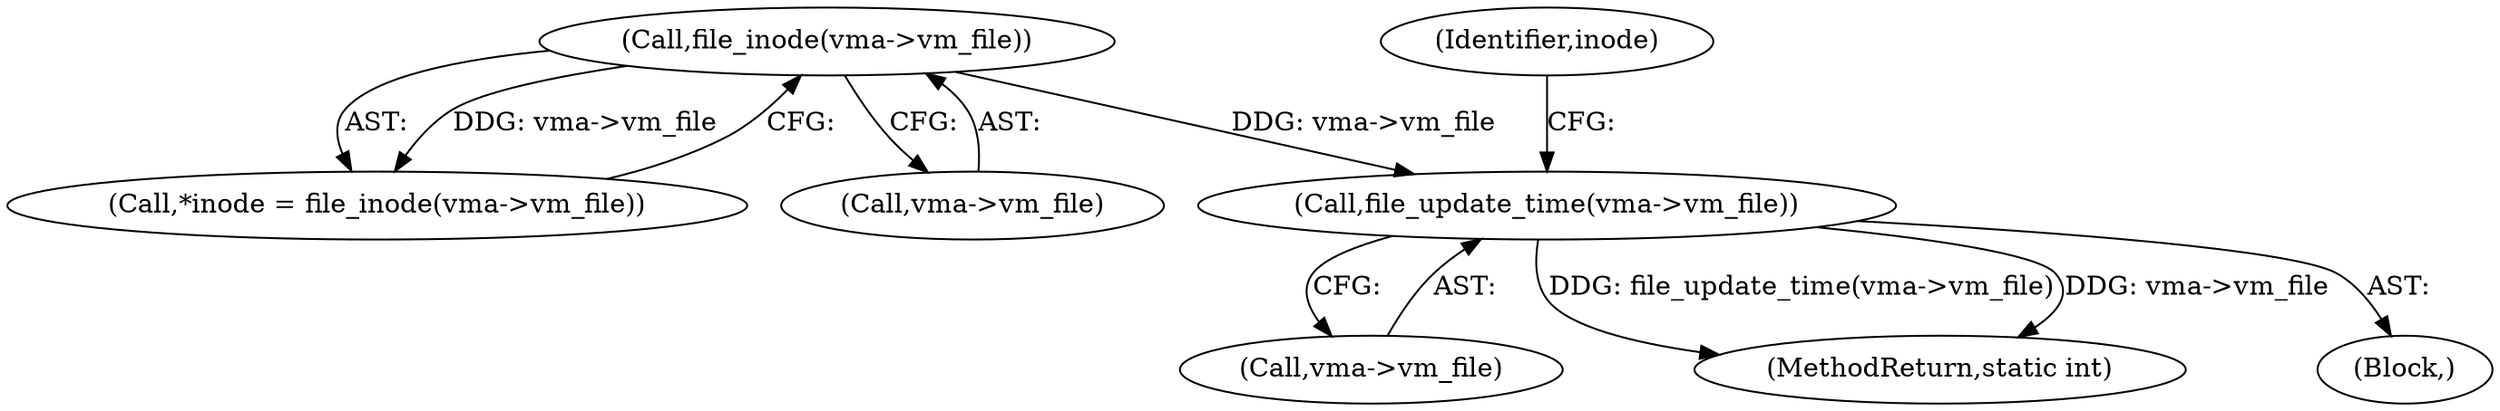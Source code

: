digraph "0_linux_ea3d7209ca01da209cda6f0dea8be9cc4b7a933b_3@API" {
"1000117" [label="(Call,file_update_time(vma->vm_file))"];
"1000109" [label="(Call,file_inode(vma->vm_file))"];
"1000107" [label="(Call,*inode = file_inode(vma->vm_file))"];
"1000110" [label="(Call,vma->vm_file)"];
"1000109" [label="(Call,file_inode(vma->vm_file))"];
"1000117" [label="(Call,file_update_time(vma->vm_file))"];
"1000125" [label="(Identifier,inode)"];
"1000118" [label="(Call,vma->vm_file)"];
"1000146" [label="(MethodReturn,static int)"];
"1000104" [label="(Block,)"];
"1000117" -> "1000104"  [label="AST: "];
"1000117" -> "1000118"  [label="CFG: "];
"1000118" -> "1000117"  [label="AST: "];
"1000125" -> "1000117"  [label="CFG: "];
"1000117" -> "1000146"  [label="DDG: file_update_time(vma->vm_file)"];
"1000117" -> "1000146"  [label="DDG: vma->vm_file"];
"1000109" -> "1000117"  [label="DDG: vma->vm_file"];
"1000109" -> "1000107"  [label="AST: "];
"1000109" -> "1000110"  [label="CFG: "];
"1000110" -> "1000109"  [label="AST: "];
"1000107" -> "1000109"  [label="CFG: "];
"1000109" -> "1000107"  [label="DDG: vma->vm_file"];
}
